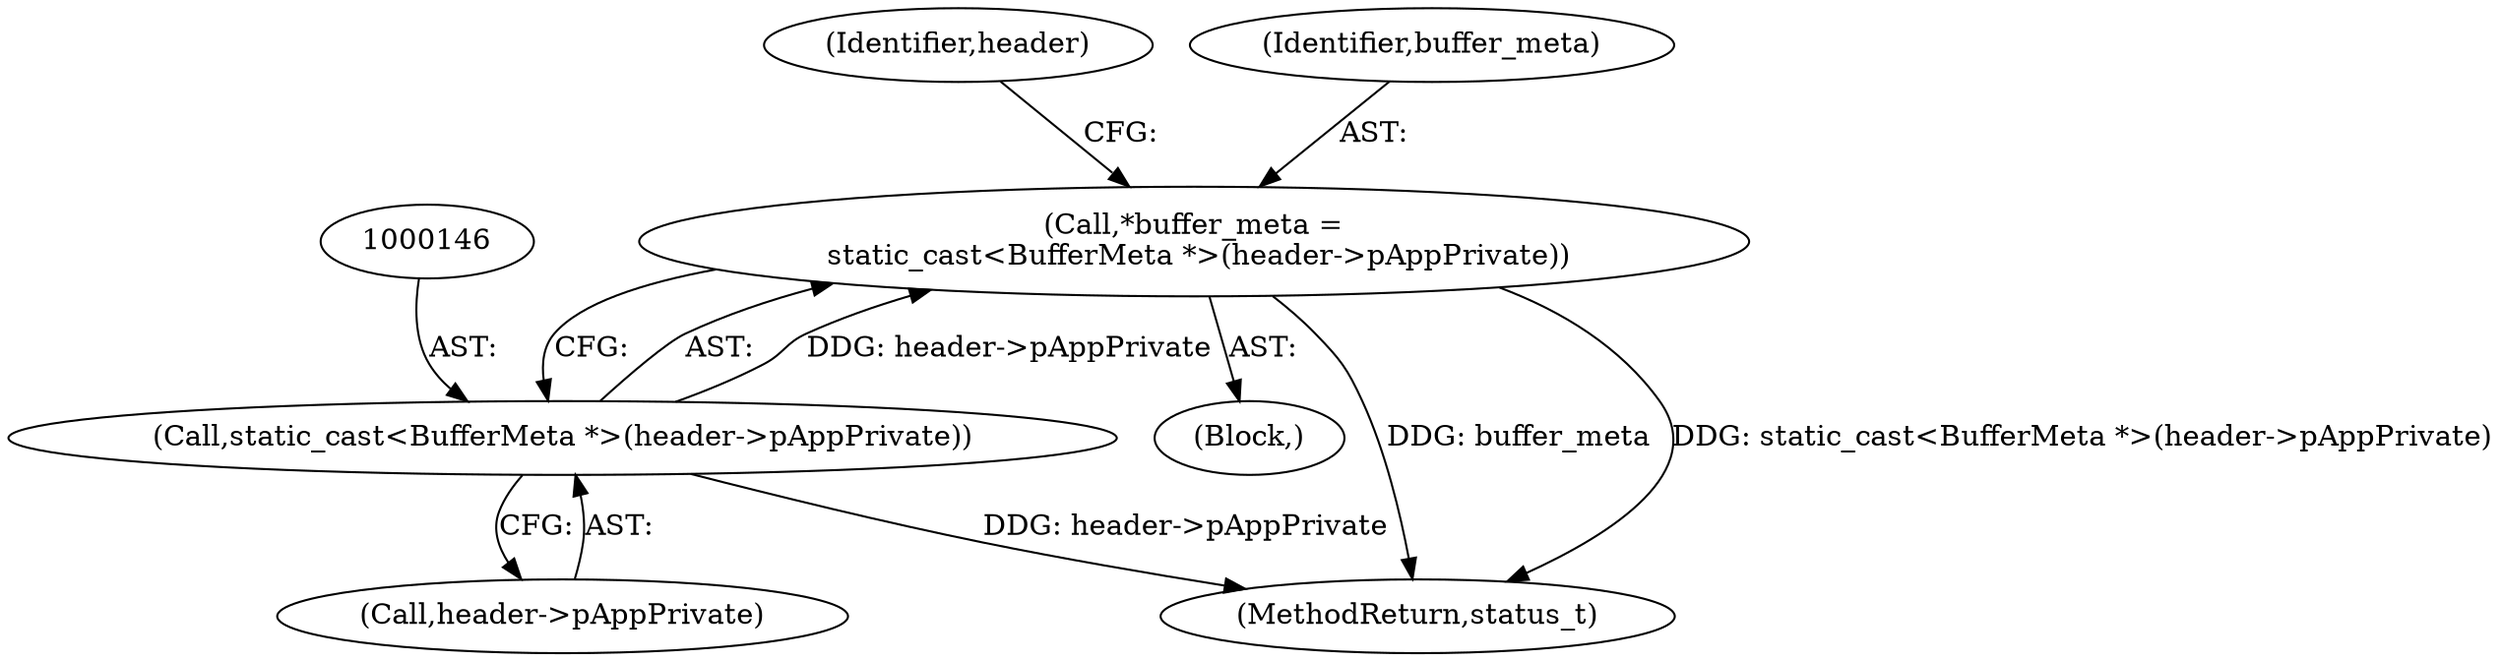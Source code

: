 digraph "0_Android_086d84f45ab7b64d1a7ed7ac8ba5833664a6a5ab@pointer" {
"1000143" [label="(Call,*buffer_meta =\n static_cast<BufferMeta *>(header->pAppPrivate))"];
"1000145" [label="(Call,static_cast<BufferMeta *>(header->pAppPrivate))"];
"1000145" [label="(Call,static_cast<BufferMeta *>(header->pAppPrivate))"];
"1000108" [label="(Block,)"];
"1000160" [label="(MethodReturn,status_t)"];
"1000151" [label="(Identifier,header)"];
"1000144" [label="(Identifier,buffer_meta)"];
"1000147" [label="(Call,header->pAppPrivate)"];
"1000143" [label="(Call,*buffer_meta =\n static_cast<BufferMeta *>(header->pAppPrivate))"];
"1000143" -> "1000108"  [label="AST: "];
"1000143" -> "1000145"  [label="CFG: "];
"1000144" -> "1000143"  [label="AST: "];
"1000145" -> "1000143"  [label="AST: "];
"1000151" -> "1000143"  [label="CFG: "];
"1000143" -> "1000160"  [label="DDG: buffer_meta"];
"1000143" -> "1000160"  [label="DDG: static_cast<BufferMeta *>(header->pAppPrivate)"];
"1000145" -> "1000143"  [label="DDG: header->pAppPrivate"];
"1000145" -> "1000147"  [label="CFG: "];
"1000146" -> "1000145"  [label="AST: "];
"1000147" -> "1000145"  [label="AST: "];
"1000145" -> "1000160"  [label="DDG: header->pAppPrivate"];
}
